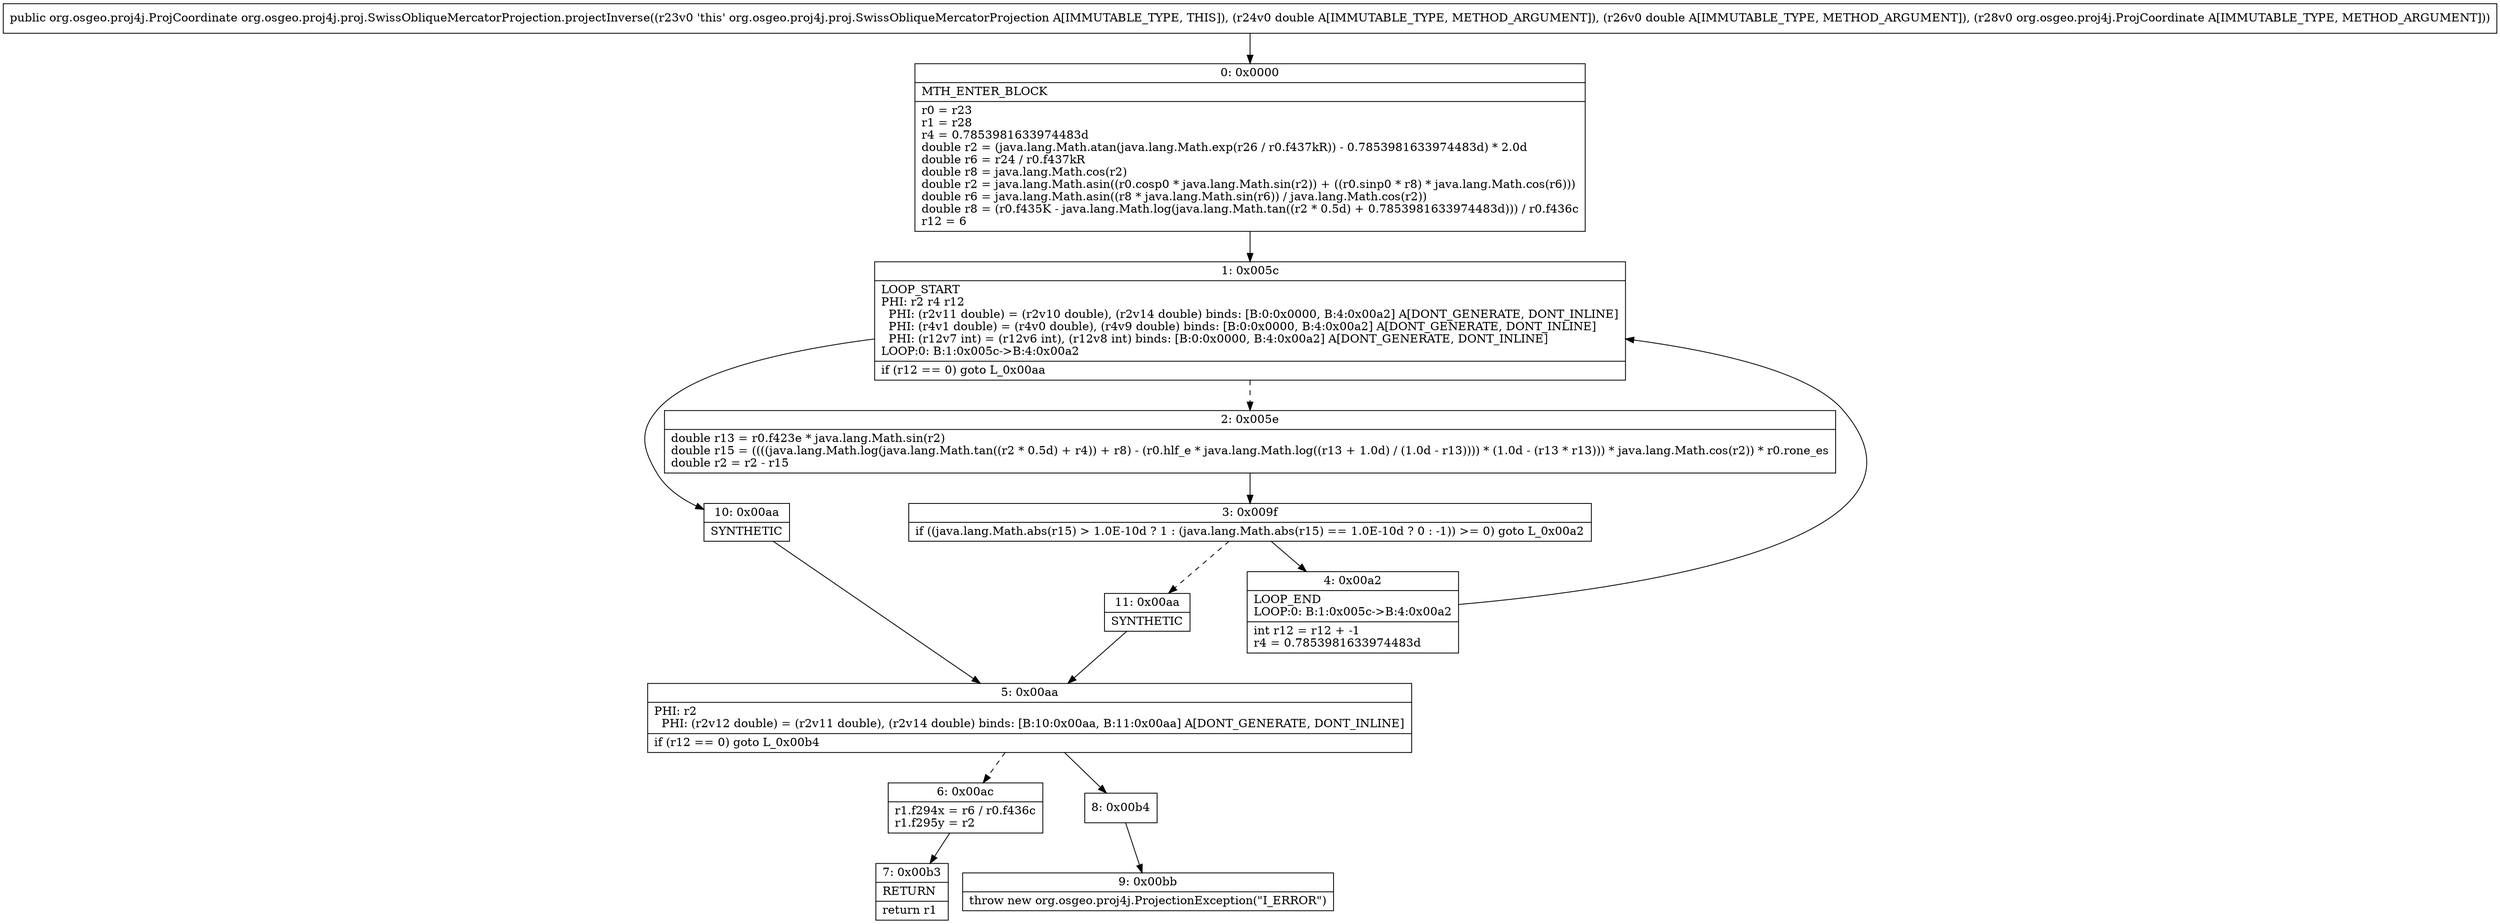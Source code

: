digraph "CFG fororg.osgeo.proj4j.proj.SwissObliqueMercatorProjection.projectInverse(DDLorg\/osgeo\/proj4j\/ProjCoordinate;)Lorg\/osgeo\/proj4j\/ProjCoordinate;" {
Node_0 [shape=record,label="{0\:\ 0x0000|MTH_ENTER_BLOCK\l|r0 = r23\lr1 = r28\lr4 = 0.7853981633974483d\ldouble r2 = (java.lang.Math.atan(java.lang.Math.exp(r26 \/ r0.f437kR)) \- 0.7853981633974483d) * 2.0d\ldouble r6 = r24 \/ r0.f437kR\ldouble r8 = java.lang.Math.cos(r2)\ldouble r2 = java.lang.Math.asin((r0.cosp0 * java.lang.Math.sin(r2)) + ((r0.sinp0 * r8) * java.lang.Math.cos(r6)))\ldouble r6 = java.lang.Math.asin((r8 * java.lang.Math.sin(r6)) \/ java.lang.Math.cos(r2))\ldouble r8 = (r0.f435K \- java.lang.Math.log(java.lang.Math.tan((r2 * 0.5d) + 0.7853981633974483d))) \/ r0.f436c\lr12 = 6\l}"];
Node_1 [shape=record,label="{1\:\ 0x005c|LOOP_START\lPHI: r2 r4 r12 \l  PHI: (r2v11 double) = (r2v10 double), (r2v14 double) binds: [B:0:0x0000, B:4:0x00a2] A[DONT_GENERATE, DONT_INLINE]\l  PHI: (r4v1 double) = (r4v0 double), (r4v9 double) binds: [B:0:0x0000, B:4:0x00a2] A[DONT_GENERATE, DONT_INLINE]\l  PHI: (r12v7 int) = (r12v6 int), (r12v8 int) binds: [B:0:0x0000, B:4:0x00a2] A[DONT_GENERATE, DONT_INLINE]\lLOOP:0: B:1:0x005c\-\>B:4:0x00a2\l|if (r12 == 0) goto L_0x00aa\l}"];
Node_2 [shape=record,label="{2\:\ 0x005e|double r13 = r0.f423e * java.lang.Math.sin(r2)\ldouble r15 = ((((java.lang.Math.log(java.lang.Math.tan((r2 * 0.5d) + r4)) + r8) \- (r0.hlf_e * java.lang.Math.log((r13 + 1.0d) \/ (1.0d \- r13)))) * (1.0d \- (r13 * r13))) * java.lang.Math.cos(r2)) * r0.rone_es\ldouble r2 = r2 \- r15\l}"];
Node_3 [shape=record,label="{3\:\ 0x009f|if ((java.lang.Math.abs(r15) \> 1.0E\-10d ? 1 : (java.lang.Math.abs(r15) == 1.0E\-10d ? 0 : \-1)) \>= 0) goto L_0x00a2\l}"];
Node_4 [shape=record,label="{4\:\ 0x00a2|LOOP_END\lLOOP:0: B:1:0x005c\-\>B:4:0x00a2\l|int r12 = r12 + \-1\lr4 = 0.7853981633974483d\l}"];
Node_5 [shape=record,label="{5\:\ 0x00aa|PHI: r2 \l  PHI: (r2v12 double) = (r2v11 double), (r2v14 double) binds: [B:10:0x00aa, B:11:0x00aa] A[DONT_GENERATE, DONT_INLINE]\l|if (r12 == 0) goto L_0x00b4\l}"];
Node_6 [shape=record,label="{6\:\ 0x00ac|r1.f294x = r6 \/ r0.f436c\lr1.f295y = r2\l}"];
Node_7 [shape=record,label="{7\:\ 0x00b3|RETURN\l|return r1\l}"];
Node_8 [shape=record,label="{8\:\ 0x00b4}"];
Node_9 [shape=record,label="{9\:\ 0x00bb|throw new org.osgeo.proj4j.ProjectionException(\"I_ERROR\")\l}"];
Node_10 [shape=record,label="{10\:\ 0x00aa|SYNTHETIC\l}"];
Node_11 [shape=record,label="{11\:\ 0x00aa|SYNTHETIC\l}"];
MethodNode[shape=record,label="{public org.osgeo.proj4j.ProjCoordinate org.osgeo.proj4j.proj.SwissObliqueMercatorProjection.projectInverse((r23v0 'this' org.osgeo.proj4j.proj.SwissObliqueMercatorProjection A[IMMUTABLE_TYPE, THIS]), (r24v0 double A[IMMUTABLE_TYPE, METHOD_ARGUMENT]), (r26v0 double A[IMMUTABLE_TYPE, METHOD_ARGUMENT]), (r28v0 org.osgeo.proj4j.ProjCoordinate A[IMMUTABLE_TYPE, METHOD_ARGUMENT])) }"];
MethodNode -> Node_0;
Node_0 -> Node_1;
Node_1 -> Node_2[style=dashed];
Node_1 -> Node_10;
Node_2 -> Node_3;
Node_3 -> Node_4;
Node_3 -> Node_11[style=dashed];
Node_4 -> Node_1;
Node_5 -> Node_6[style=dashed];
Node_5 -> Node_8;
Node_6 -> Node_7;
Node_8 -> Node_9;
Node_10 -> Node_5;
Node_11 -> Node_5;
}


